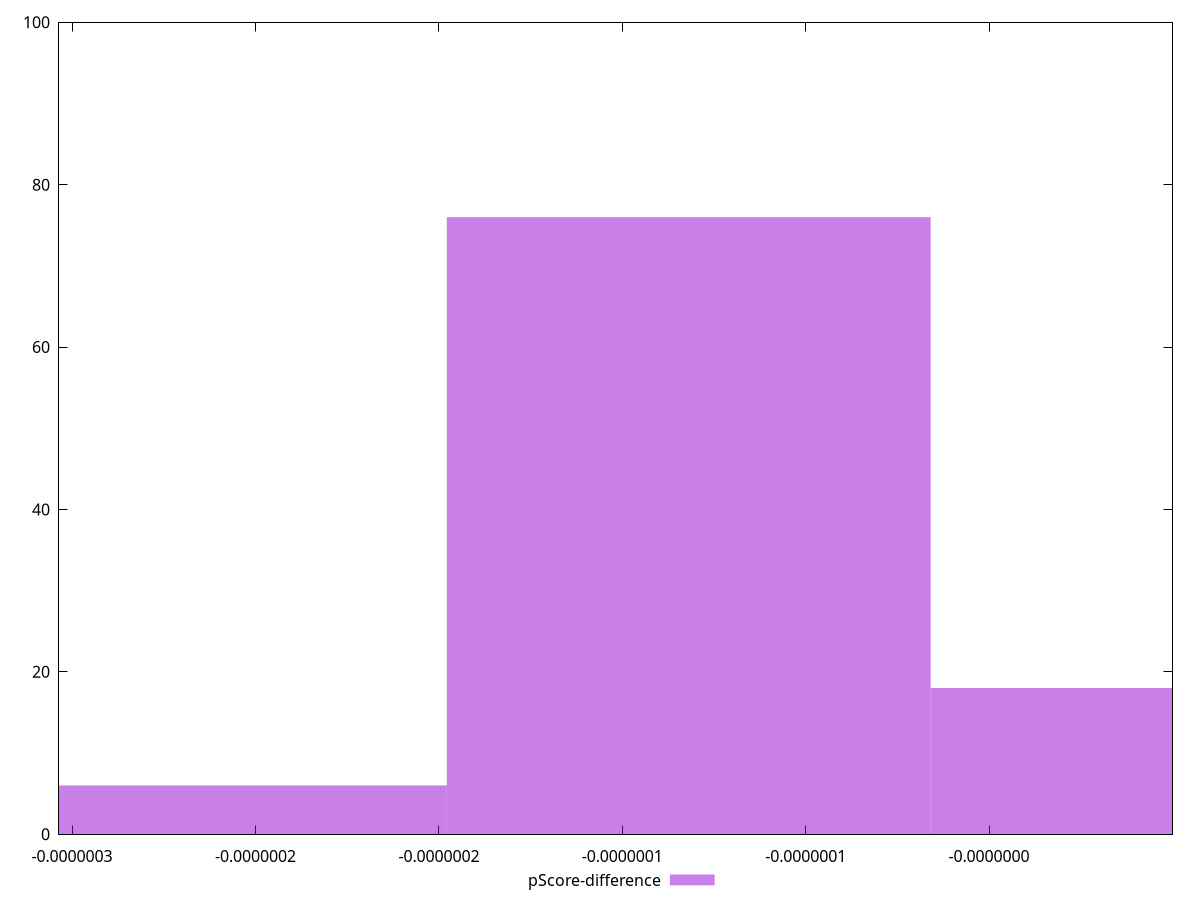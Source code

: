 reset

$pScoreDifference <<EOF
-1.3189733951221945e-7 76
0 18
-2.637946790244389e-7 6
EOF

set key outside below
set boxwidth 1.3189733951221945e-7
set xrange [-3.0356510205553633e-7:-6.433076293888007e-12]
set yrange [0:100]
set trange [0:100]
set style fill transparent solid 0.5 noborder
set terminal svg size 640, 490 enhanced background rgb 'white'
set output "reports/report_00031_2021-02-24T23-18-18.084Z/bootup-time/samples/agenda/pScore-difference/histogram.svg"

plot $pScoreDifference title "pScore-difference" with boxes

reset

